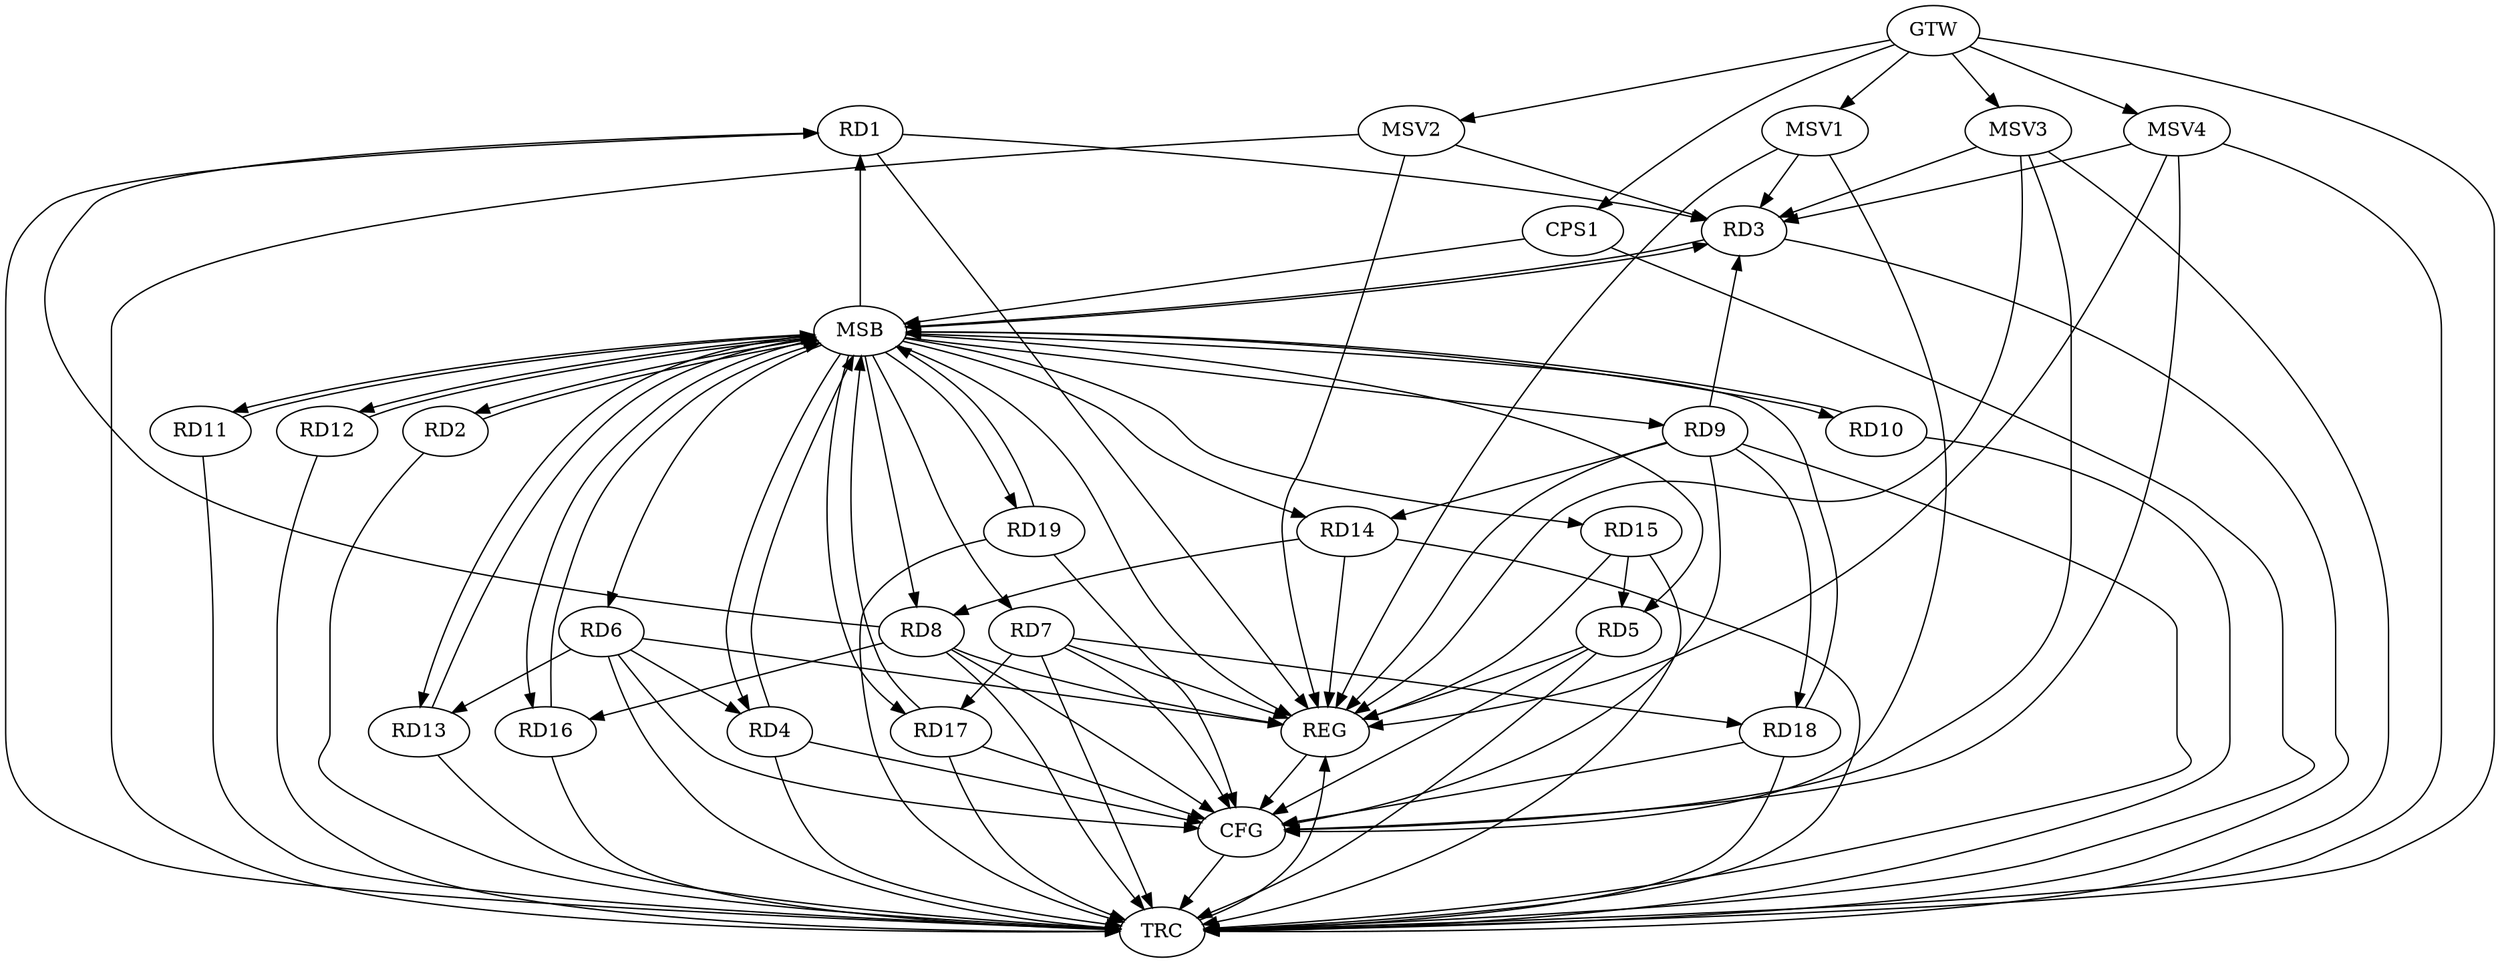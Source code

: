 strict digraph G {
  RD1 [ label="RD1" ];
  RD2 [ label="RD2" ];
  RD3 [ label="RD3" ];
  RD4 [ label="RD4" ];
  RD5 [ label="RD5" ];
  RD6 [ label="RD6" ];
  RD7 [ label="RD7" ];
  RD8 [ label="RD8" ];
  RD9 [ label="RD9" ];
  RD10 [ label="RD10" ];
  RD11 [ label="RD11" ];
  RD12 [ label="RD12" ];
  RD13 [ label="RD13" ];
  RD14 [ label="RD14" ];
  RD15 [ label="RD15" ];
  RD16 [ label="RD16" ];
  RD17 [ label="RD17" ];
  RD18 [ label="RD18" ];
  RD19 [ label="RD19" ];
  CPS1 [ label="CPS1" ];
  GTW [ label="GTW" ];
  REG [ label="REG" ];
  MSB [ label="MSB" ];
  CFG [ label="CFG" ];
  TRC [ label="TRC" ];
  MSV1 [ label="MSV1" ];
  MSV2 [ label="MSV2" ];
  MSV3 [ label="MSV3" ];
  MSV4 [ label="MSV4" ];
  RD1 -> RD3;
  RD8 -> RD1;
  RD9 -> RD3;
  RD6 -> RD4;
  RD15 -> RD5;
  RD6 -> RD13;
  RD7 -> RD17;
  RD7 -> RD18;
  RD14 -> RD8;
  RD8 -> RD16;
  RD9 -> RD14;
  RD9 -> RD18;
  GTW -> CPS1;
  RD1 -> REG;
  RD5 -> REG;
  RD6 -> REG;
  RD7 -> REG;
  RD8 -> REG;
  RD9 -> REG;
  RD14 -> REG;
  RD15 -> REG;
  RD2 -> MSB;
  MSB -> RD12;
  MSB -> RD13;
  MSB -> RD15;
  MSB -> REG;
  RD3 -> MSB;
  MSB -> RD9;
  MSB -> RD19;
  RD4 -> MSB;
  MSB -> RD1;
  MSB -> RD2;
  MSB -> RD7;
  MSB -> RD16;
  RD10 -> MSB;
  MSB -> RD3;
  MSB -> RD6;
  RD11 -> MSB;
  MSB -> RD8;
  MSB -> RD14;
  RD12 -> MSB;
  RD13 -> MSB;
  RD16 -> MSB;
  MSB -> RD4;
  MSB -> RD10;
  MSB -> RD17;
  RD17 -> MSB;
  RD18 -> MSB;
  RD19 -> MSB;
  MSB -> RD11;
  CPS1 -> MSB;
  MSB -> RD5;
  RD4 -> CFG;
  RD9 -> CFG;
  RD18 -> CFG;
  RD6 -> CFG;
  RD7 -> CFG;
  RD8 -> CFG;
  RD19 -> CFG;
  RD17 -> CFG;
  RD5 -> CFG;
  REG -> CFG;
  RD1 -> TRC;
  RD2 -> TRC;
  RD3 -> TRC;
  RD4 -> TRC;
  RD5 -> TRC;
  RD6 -> TRC;
  RD7 -> TRC;
  RD8 -> TRC;
  RD9 -> TRC;
  RD10 -> TRC;
  RD11 -> TRC;
  RD12 -> TRC;
  RD13 -> TRC;
  RD14 -> TRC;
  RD15 -> TRC;
  RD16 -> TRC;
  RD17 -> TRC;
  RD18 -> TRC;
  RD19 -> TRC;
  CPS1 -> TRC;
  GTW -> TRC;
  CFG -> TRC;
  TRC -> REG;
  MSV1 -> RD3;
  GTW -> MSV1;
  MSV1 -> REG;
  MSV1 -> CFG;
  MSV2 -> RD3;
  MSV3 -> RD3;
  GTW -> MSV2;
  MSV2 -> REG;
  MSV2 -> TRC;
  GTW -> MSV3;
  MSV3 -> REG;
  MSV3 -> TRC;
  MSV3 -> CFG;
  MSV4 -> RD3;
  GTW -> MSV4;
  MSV4 -> REG;
  MSV4 -> TRC;
  MSV4 -> CFG;
}
